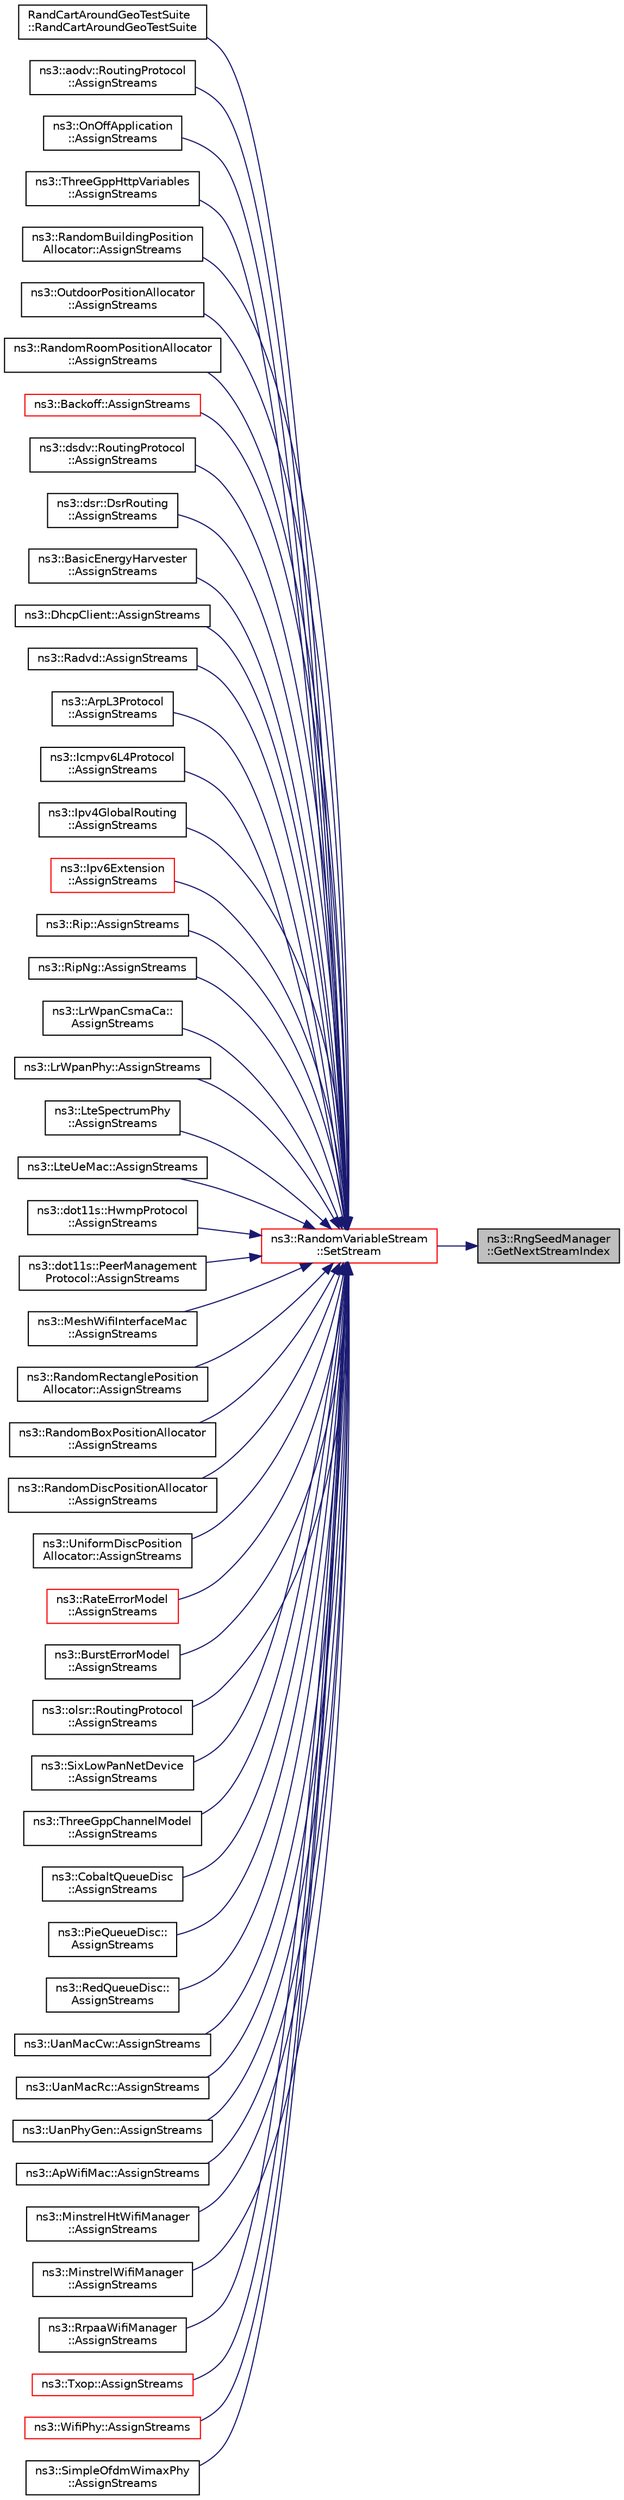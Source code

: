 digraph "ns3::RngSeedManager::GetNextStreamIndex"
{
 // LATEX_PDF_SIZE
  edge [fontname="Helvetica",fontsize="10",labelfontname="Helvetica",labelfontsize="10"];
  node [fontname="Helvetica",fontsize="10",shape=record];
  rankdir="RL";
  Node1 [label="ns3::RngSeedManager\l::GetNextStreamIndex",height=0.2,width=0.4,color="black", fillcolor="grey75", style="filled", fontcolor="black",tooltip="Get the next automatically assigned stream index."];
  Node1 -> Node2 [dir="back",color="midnightblue",fontsize="10",style="solid",fontname="Helvetica"];
  Node2 [label="ns3::RandomVariableStream\l::SetStream",height=0.2,width=0.4,color="red", fillcolor="white", style="filled",URL="$classns3_1_1_random_variable_stream.html#add11aaf975607746b7e271d300659a94",tooltip="Specifies the stream number for the RngStream."];
  Node2 -> Node3 [dir="back",color="midnightblue",fontsize="10",style="solid",fontname="Helvetica"];
  Node3 [label="RandCartAroundGeoTestSuite\l::RandCartAroundGeoTestSuite",height=0.2,width=0.4,color="black", fillcolor="white", style="filled",URL="$class_rand_cart_around_geo_test_suite.html#a69e9e0f8a81d41e9d2e84c0db1dbc81c",tooltip=" "];
  Node2 -> Node4 [dir="back",color="midnightblue",fontsize="10",style="solid",fontname="Helvetica"];
  Node4 [label="ns3::aodv::RoutingProtocol\l::AssignStreams",height=0.2,width=0.4,color="black", fillcolor="white", style="filled",URL="$classns3_1_1aodv_1_1_routing_protocol.html#ac2f2cc4e2b7e6edd4cec0e583e6329bb",tooltip="Assign a fixed random variable stream number to the random variables used by this model."];
  Node2 -> Node5 [dir="back",color="midnightblue",fontsize="10",style="solid",fontname="Helvetica"];
  Node5 [label="ns3::OnOffApplication\l::AssignStreams",height=0.2,width=0.4,color="black", fillcolor="white", style="filled",URL="$classns3_1_1_on_off_application.html#acf037609b0b06be3ee401b2e7938c872",tooltip="Assign a fixed random variable stream number to the random variables used by this model."];
  Node2 -> Node6 [dir="back",color="midnightblue",fontsize="10",style="solid",fontname="Helvetica"];
  Node6 [label="ns3::ThreeGppHttpVariables\l::AssignStreams",height=0.2,width=0.4,color="black", fillcolor="white", style="filled",URL="$classns3_1_1_three_gpp_http_variables.html#a571e700c6d388ad35740a465aa05f8d9",tooltip="Assign a fixed random variable stream number to the random variables used by this model."];
  Node2 -> Node7 [dir="back",color="midnightblue",fontsize="10",style="solid",fontname="Helvetica"];
  Node7 [label="ns3::RandomBuildingPosition\lAllocator::AssignStreams",height=0.2,width=0.4,color="black", fillcolor="white", style="filled",URL="$classns3_1_1_random_building_position_allocator.html#aebe16d91cd077900819278ef6e08d268",tooltip="Assign a fixed random variable stream number to the random variables used by this model."];
  Node2 -> Node8 [dir="back",color="midnightblue",fontsize="10",style="solid",fontname="Helvetica"];
  Node8 [label="ns3::OutdoorPositionAllocator\l::AssignStreams",height=0.2,width=0.4,color="black", fillcolor="white", style="filled",URL="$classns3_1_1_outdoor_position_allocator.html#a2b2da642d3e4639464f9631c93779e50",tooltip="Assign a fixed random variable stream number to the random variables used by this model."];
  Node2 -> Node9 [dir="back",color="midnightblue",fontsize="10",style="solid",fontname="Helvetica"];
  Node9 [label="ns3::RandomRoomPositionAllocator\l::AssignStreams",height=0.2,width=0.4,color="black", fillcolor="white", style="filled",URL="$classns3_1_1_random_room_position_allocator.html#a143ceb5be825ab1c35080497df64c2d1",tooltip="Assign a fixed random variable stream number to the random variables used by this model."];
  Node2 -> Node10 [dir="back",color="midnightblue",fontsize="10",style="solid",fontname="Helvetica"];
  Node10 [label="ns3::Backoff::AssignStreams",height=0.2,width=0.4,color="red", fillcolor="white", style="filled",URL="$classns3_1_1_backoff.html#a5227e2034c6a5b54fd3ea59ed2be2c93",tooltip="Assign a fixed random variable stream number to the random variables used by this model."];
  Node2 -> Node12 [dir="back",color="midnightblue",fontsize="10",style="solid",fontname="Helvetica"];
  Node12 [label="ns3::dsdv::RoutingProtocol\l::AssignStreams",height=0.2,width=0.4,color="black", fillcolor="white", style="filled",URL="$classns3_1_1dsdv_1_1_routing_protocol.html#ad019a8702f1606a6a4c93d81af2aad64",tooltip="Assign a fixed random variable stream number to the random variables used by this model."];
  Node2 -> Node13 [dir="back",color="midnightblue",fontsize="10",style="solid",fontname="Helvetica"];
  Node13 [label="ns3::dsr::DsrRouting\l::AssignStreams",height=0.2,width=0.4,color="black", fillcolor="white", style="filled",URL="$classns3_1_1dsr_1_1_dsr_routing.html#aeaf02a6958f35bc630bae7729e9a7643",tooltip="Assign a fixed random variable stream number to the random variables used by this model."];
  Node2 -> Node14 [dir="back",color="midnightblue",fontsize="10",style="solid",fontname="Helvetica"];
  Node14 [label="ns3::BasicEnergyHarvester\l::AssignStreams",height=0.2,width=0.4,color="black", fillcolor="white", style="filled",URL="$classns3_1_1_basic_energy_harvester.html#a9572d4892db98c109eed03b77bb9fd6c",tooltip=" "];
  Node2 -> Node15 [dir="back",color="midnightblue",fontsize="10",style="solid",fontname="Helvetica"];
  Node15 [label="ns3::DhcpClient::AssignStreams",height=0.2,width=0.4,color="black", fillcolor="white", style="filled",URL="$classns3_1_1_dhcp_client.html#a2dda8b8bea481336570307b9937508e6",tooltip="Assign a fixed random variable stream number to the random variables used by this model."];
  Node2 -> Node16 [dir="back",color="midnightblue",fontsize="10",style="solid",fontname="Helvetica"];
  Node16 [label="ns3::Radvd::AssignStreams",height=0.2,width=0.4,color="black", fillcolor="white", style="filled",URL="$classns3_1_1_radvd.html#a9a7b0ce4a4f44ee5aa7bc8a9af1b2bbe",tooltip="Assign a fixed random variable stream number to the random variables used by this model."];
  Node2 -> Node17 [dir="back",color="midnightblue",fontsize="10",style="solid",fontname="Helvetica"];
  Node17 [label="ns3::ArpL3Protocol\l::AssignStreams",height=0.2,width=0.4,color="black", fillcolor="white", style="filled",URL="$classns3_1_1_arp_l3_protocol.html#a07ef806847944cc7a463e2db33d59681",tooltip="Assign a fixed random variable stream number to the random variables used by this model."];
  Node2 -> Node18 [dir="back",color="midnightblue",fontsize="10",style="solid",fontname="Helvetica"];
  Node18 [label="ns3::Icmpv6L4Protocol\l::AssignStreams",height=0.2,width=0.4,color="black", fillcolor="white", style="filled",URL="$classns3_1_1_icmpv6_l4_protocol.html#a04e895ff9568d57d5d97de08577f08b9",tooltip="Assign a fixed random variable stream number to the random variables used by this model."];
  Node2 -> Node19 [dir="back",color="midnightblue",fontsize="10",style="solid",fontname="Helvetica"];
  Node19 [label="ns3::Ipv4GlobalRouting\l::AssignStreams",height=0.2,width=0.4,color="black", fillcolor="white", style="filled",URL="$classns3_1_1_ipv4_global_routing.html#a392bf55dd79428567bd027c64af0c8be",tooltip="Assign a fixed random variable stream number to the random variables used by this model."];
  Node2 -> Node20 [dir="back",color="midnightblue",fontsize="10",style="solid",fontname="Helvetica"];
  Node20 [label="ns3::Ipv6Extension\l::AssignStreams",height=0.2,width=0.4,color="red", fillcolor="white", style="filled",URL="$classns3_1_1_ipv6_extension.html#a2c69eb5dc7b06c5e96acc888a625b43e",tooltip="Assign a fixed random variable stream number to the random variables used by this model."];
  Node2 -> Node36 [dir="back",color="midnightblue",fontsize="10",style="solid",fontname="Helvetica"];
  Node36 [label="ns3::Rip::AssignStreams",height=0.2,width=0.4,color="black", fillcolor="white", style="filled",URL="$classns3_1_1_rip.html#a5fee03b012b2652b79e49b5f7fa3a0a9",tooltip="Assign a fixed random variable stream number to the random variables used by this model."];
  Node2 -> Node37 [dir="back",color="midnightblue",fontsize="10",style="solid",fontname="Helvetica"];
  Node37 [label="ns3::RipNg::AssignStreams",height=0.2,width=0.4,color="black", fillcolor="white", style="filled",URL="$classns3_1_1_rip_ng.html#a98e8ebdf17fdb302e0619246b88954a5",tooltip="Assign a fixed random variable stream number to the random variables used by this model."];
  Node2 -> Node38 [dir="back",color="midnightblue",fontsize="10",style="solid",fontname="Helvetica"];
  Node38 [label="ns3::LrWpanCsmaCa::\lAssignStreams",height=0.2,width=0.4,color="black", fillcolor="white", style="filled",URL="$classns3_1_1_lr_wpan_csma_ca.html#afaeeb5b41f4ada6ea6df37e6c7761ada",tooltip="Assign a fixed random variable stream number to the random variables used by this model."];
  Node2 -> Node39 [dir="back",color="midnightblue",fontsize="10",style="solid",fontname="Helvetica"];
  Node39 [label="ns3::LrWpanPhy::AssignStreams",height=0.2,width=0.4,color="black", fillcolor="white", style="filled",URL="$classns3_1_1_lr_wpan_phy.html#a869f5ae34809909cd8f141dbe81d4394",tooltip="Assign a fixed random variable stream number to the random variables used by this model."];
  Node2 -> Node40 [dir="back",color="midnightblue",fontsize="10",style="solid",fontname="Helvetica"];
  Node40 [label="ns3::LteSpectrumPhy\l::AssignStreams",height=0.2,width=0.4,color="black", fillcolor="white", style="filled",URL="$classns3_1_1_lte_spectrum_phy.html#a662eeb75d0cd0fcbc642c59967b52476",tooltip="Assign a fixed random variable stream number to the random variables used by this model."];
  Node2 -> Node41 [dir="back",color="midnightblue",fontsize="10",style="solid",fontname="Helvetica"];
  Node41 [label="ns3::LteUeMac::AssignStreams",height=0.2,width=0.4,color="black", fillcolor="white", style="filled",URL="$classns3_1_1_lte_ue_mac.html#a6335b528d71e2d8e1f24d09631c671b7",tooltip="Assign a fixed random variable stream number to the random variables used by this model."];
  Node2 -> Node42 [dir="back",color="midnightblue",fontsize="10",style="solid",fontname="Helvetica"];
  Node42 [label="ns3::dot11s::HwmpProtocol\l::AssignStreams",height=0.2,width=0.4,color="black", fillcolor="white", style="filled",URL="$classns3_1_1dot11s_1_1_hwmp_protocol.html#a62f0629ddbc028a90ec46909a2a5c572",tooltip="Assign a fixed random variable stream number to the random variables used by this model."];
  Node2 -> Node43 [dir="back",color="midnightblue",fontsize="10",style="solid",fontname="Helvetica"];
  Node43 [label="ns3::dot11s::PeerManagement\lProtocol::AssignStreams",height=0.2,width=0.4,color="black", fillcolor="white", style="filled",URL="$classns3_1_1dot11s_1_1_peer_management_protocol.html#a906718c4d7bca1b6e0936ba10356ce02",tooltip="Assign a fixed random variable stream number to the random variables used by this model."];
  Node2 -> Node44 [dir="back",color="midnightblue",fontsize="10",style="solid",fontname="Helvetica"];
  Node44 [label="ns3::MeshWifiInterfaceMac\l::AssignStreams",height=0.2,width=0.4,color="black", fillcolor="white", style="filled",URL="$classns3_1_1_mesh_wifi_interface_mac.html#aa1879d91c7090f6ab0a5336c41fd1985",tooltip="Assign a fixed random variable stream number to the random variables used by this model."];
  Node2 -> Node45 [dir="back",color="midnightblue",fontsize="10",style="solid",fontname="Helvetica"];
  Node45 [label="ns3::RandomRectanglePosition\lAllocator::AssignStreams",height=0.2,width=0.4,color="black", fillcolor="white", style="filled",URL="$classns3_1_1_random_rectangle_position_allocator.html#a2f6b9933c19cc46dd4becb1233eee7f7",tooltip="Assign a fixed random variable stream number to the random variables used by this model."];
  Node2 -> Node46 [dir="back",color="midnightblue",fontsize="10",style="solid",fontname="Helvetica"];
  Node46 [label="ns3::RandomBoxPositionAllocator\l::AssignStreams",height=0.2,width=0.4,color="black", fillcolor="white", style="filled",URL="$classns3_1_1_random_box_position_allocator.html#a0b82abf7e33a93051c9c8eff21e0a696",tooltip="Assign a fixed random variable stream number to the random variables used by this model."];
  Node2 -> Node47 [dir="back",color="midnightblue",fontsize="10",style="solid",fontname="Helvetica"];
  Node47 [label="ns3::RandomDiscPositionAllocator\l::AssignStreams",height=0.2,width=0.4,color="black", fillcolor="white", style="filled",URL="$classns3_1_1_random_disc_position_allocator.html#af4eacdd48512a967019ab64ee86f9366",tooltip="Assign a fixed random variable stream number to the random variables used by this model."];
  Node2 -> Node48 [dir="back",color="midnightblue",fontsize="10",style="solid",fontname="Helvetica"];
  Node48 [label="ns3::UniformDiscPosition\lAllocator::AssignStreams",height=0.2,width=0.4,color="black", fillcolor="white", style="filled",URL="$classns3_1_1_uniform_disc_position_allocator.html#a505c7075d7eaf140502f0597d974164d",tooltip="Assign a fixed random variable stream number to the random variables used by this model."];
  Node2 -> Node49 [dir="back",color="midnightblue",fontsize="10",style="solid",fontname="Helvetica"];
  Node49 [label="ns3::RateErrorModel\l::AssignStreams",height=0.2,width=0.4,color="red", fillcolor="white", style="filled",URL="$classns3_1_1_rate_error_model.html#a759d58c787549d27e35729a4a850648a",tooltip="Assign a fixed random variable stream number to the random variables used by this model."];
  Node2 -> Node51 [dir="back",color="midnightblue",fontsize="10",style="solid",fontname="Helvetica"];
  Node51 [label="ns3::BurstErrorModel\l::AssignStreams",height=0.2,width=0.4,color="black", fillcolor="white", style="filled",URL="$classns3_1_1_burst_error_model.html#ae054a2275b29a6b0405bb63756b4e6b9",tooltip="Assign a fixed random variable stream number to the random variables used by this model."];
  Node2 -> Node52 [dir="back",color="midnightblue",fontsize="10",style="solid",fontname="Helvetica"];
  Node52 [label="ns3::olsr::RoutingProtocol\l::AssignStreams",height=0.2,width=0.4,color="black", fillcolor="white", style="filled",URL="$classns3_1_1olsr_1_1_routing_protocol.html#aa4c678c146b32eafc73ae404a3a8103f",tooltip="Assign a fixed random variable stream number to the random variables used by this model."];
  Node2 -> Node53 [dir="back",color="midnightblue",fontsize="10",style="solid",fontname="Helvetica"];
  Node53 [label="ns3::SixLowPanNetDevice\l::AssignStreams",height=0.2,width=0.4,color="black", fillcolor="white", style="filled",URL="$classns3_1_1_six_low_pan_net_device.html#a57b6b7fbbf2de21172db06d24b0a73fd",tooltip="Assign a fixed random variable stream number to the random variables used by this model."];
  Node2 -> Node54 [dir="back",color="midnightblue",fontsize="10",style="solid",fontname="Helvetica"];
  Node54 [label="ns3::ThreeGppChannelModel\l::AssignStreams",height=0.2,width=0.4,color="black", fillcolor="white", style="filled",URL="$classns3_1_1_three_gpp_channel_model.html#a0201b5d8293ce8027b4093035023b1c3",tooltip="Assign a fixed random variable stream number to the random variables used by this model."];
  Node2 -> Node55 [dir="back",color="midnightblue",fontsize="10",style="solid",fontname="Helvetica"];
  Node55 [label="ns3::CobaltQueueDisc\l::AssignStreams",height=0.2,width=0.4,color="black", fillcolor="white", style="filled",URL="$classns3_1_1_cobalt_queue_disc.html#a3712db2e5b623094c79b6ccb728e1673",tooltip="Assign a fixed random variable stream number to the random variables used by this model."];
  Node2 -> Node56 [dir="back",color="midnightblue",fontsize="10",style="solid",fontname="Helvetica"];
  Node56 [label="ns3::PieQueueDisc::\lAssignStreams",height=0.2,width=0.4,color="black", fillcolor="white", style="filled",URL="$classns3_1_1_pie_queue_disc.html#ab43b15e60cb8d826b9911d5e15c89676",tooltip="Assign a fixed random variable stream number to the random variables used by this model."];
  Node2 -> Node57 [dir="back",color="midnightblue",fontsize="10",style="solid",fontname="Helvetica"];
  Node57 [label="ns3::RedQueueDisc::\lAssignStreams",height=0.2,width=0.4,color="black", fillcolor="white", style="filled",URL="$classns3_1_1_red_queue_disc.html#a37e9660319f3c522f0767dcd974eb3c6",tooltip="Assign a fixed random variable stream number to the random variables used by this model."];
  Node2 -> Node58 [dir="back",color="midnightblue",fontsize="10",style="solid",fontname="Helvetica"];
  Node58 [label="ns3::UanMacCw::AssignStreams",height=0.2,width=0.4,color="black", fillcolor="white", style="filled",URL="$classns3_1_1_uan_mac_cw.html#adcffebd9df36f178be11570180622b18",tooltip="Assign a fixed random variable stream number to the random variables used by this model."];
  Node2 -> Node59 [dir="back",color="midnightblue",fontsize="10",style="solid",fontname="Helvetica"];
  Node59 [label="ns3::UanMacRc::AssignStreams",height=0.2,width=0.4,color="black", fillcolor="white", style="filled",URL="$classns3_1_1_uan_mac_rc.html#a34ea1be023e505eca87199a53032ea9c",tooltip="Assign a fixed random variable stream number to the random variables used by this model."];
  Node2 -> Node60 [dir="back",color="midnightblue",fontsize="10",style="solid",fontname="Helvetica"];
  Node60 [label="ns3::UanPhyGen::AssignStreams",height=0.2,width=0.4,color="black", fillcolor="white", style="filled",URL="$classns3_1_1_uan_phy_gen.html#a42032d305c4f54f3b28357b0f8c01e4c",tooltip="Assign a fixed random variable stream number to the random variables used by this model."];
  Node2 -> Node61 [dir="back",color="midnightblue",fontsize="10",style="solid",fontname="Helvetica"];
  Node61 [label="ns3::ApWifiMac::AssignStreams",height=0.2,width=0.4,color="black", fillcolor="white", style="filled",URL="$classns3_1_1_ap_wifi_mac.html#aab3410af41c0477ddaf60bc3f6659de9",tooltip="Assign a fixed random variable stream number to the random variables used by this model."];
  Node2 -> Node62 [dir="back",color="midnightblue",fontsize="10",style="solid",fontname="Helvetica"];
  Node62 [label="ns3::MinstrelHtWifiManager\l::AssignStreams",height=0.2,width=0.4,color="black", fillcolor="white", style="filled",URL="$classns3_1_1_minstrel_ht_wifi_manager.html#a657f1dd26cd9492287dff1f99284e7b8",tooltip="Assign a fixed random variable stream number to the random variables used by this model."];
  Node2 -> Node63 [dir="back",color="midnightblue",fontsize="10",style="solid",fontname="Helvetica"];
  Node63 [label="ns3::MinstrelWifiManager\l::AssignStreams",height=0.2,width=0.4,color="black", fillcolor="white", style="filled",URL="$classns3_1_1_minstrel_wifi_manager.html#ac08c92ef99479ba0547a6ad7596f3a61",tooltip="Assign a fixed random variable stream number to the random variables used by this model."];
  Node2 -> Node64 [dir="back",color="midnightblue",fontsize="10",style="solid",fontname="Helvetica"];
  Node64 [label="ns3::RrpaaWifiManager\l::AssignStreams",height=0.2,width=0.4,color="black", fillcolor="white", style="filled",URL="$classns3_1_1_rrpaa_wifi_manager.html#a83a1056519e165fead0090c7f737b9a1",tooltip="Assign a fixed random variable stream number to the random variables used by this model."];
  Node2 -> Node65 [dir="back",color="midnightblue",fontsize="10",style="solid",fontname="Helvetica"];
  Node65 [label="ns3::Txop::AssignStreams",height=0.2,width=0.4,color="red", fillcolor="white", style="filled",URL="$classns3_1_1_txop.html#a126f23a1b95b7e22840e1128f0457981",tooltip="Assign a fixed random variable stream number to the random variables used by this model."];
  Node2 -> Node74 [dir="back",color="midnightblue",fontsize="10",style="solid",fontname="Helvetica"];
  Node74 [label="ns3::WifiPhy::AssignStreams",height=0.2,width=0.4,color="red", fillcolor="white", style="filled",URL="$classns3_1_1_wifi_phy.html#afb67fffd3cfed4a799b1c92544dc0b55",tooltip="Assign a fixed random variable stream number to the random variables used by this model."];
  Node2 -> Node82 [dir="back",color="midnightblue",fontsize="10",style="solid",fontname="Helvetica"];
  Node82 [label="ns3::SimpleOfdmWimaxPhy\l::AssignStreams",height=0.2,width=0.4,color="black", fillcolor="white", style="filled",URL="$classns3_1_1_simple_ofdm_wimax_phy.html#a63c99fca7ac5fd0649b845672c3496b5",tooltip="Assign a fixed random variable stream number to the random variables used by this model."];
}
